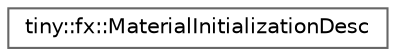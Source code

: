 digraph "Graphical Class Hierarchy"
{
 // LATEX_PDF_SIZE
  bgcolor="transparent";
  edge [fontname=Helvetica,fontsize=10,labelfontname=Helvetica,labelfontsize=10];
  node [fontname=Helvetica,fontsize=10,shape=box,height=0.2,width=0.4];
  rankdir="LR";
  Node0 [id="Node000000",label="tiny::fx::MaterialInitializationDesc",height=0.2,width=0.4,color="grey40", fillcolor="white", style="filled",URL="$structtiny_1_1fx_1_1_material_initialization_desc.html",tooltip=" "];
}
